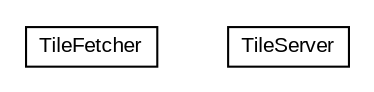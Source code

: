 #!/usr/local/bin/dot
#
# Class diagram 
# Generated by UMLGraph version R5_6-24-gf6e263 (http://www.umlgraph.org/)
#

digraph G {
	edge [fontname="arial",fontsize=10,labelfontname="arial",labelfontsize=10];
	node [fontname="arial",fontsize=10,shape=plaintext];
	nodesep=0.25;
	ranksep=0.5;
	// org.osmdroid.server.jdk.TileFetcher
	c34283 [label=<<table title="org.osmdroid.server.jdk.TileFetcher" border="0" cellborder="1" cellspacing="0" cellpadding="2" port="p" href="./TileFetcher.html">
		<tr><td><table border="0" cellspacing="0" cellpadding="1">
<tr><td align="center" balign="center"> TileFetcher </td></tr>
		</table></td></tr>
		</table>>, URL="./TileFetcher.html", fontname="arial", fontcolor="black", fontsize=10.0];
	// org.osmdroid.server.jdk.TileServer
	c34284 [label=<<table title="org.osmdroid.server.jdk.TileServer" border="0" cellborder="1" cellspacing="0" cellpadding="2" port="p" href="./TileServer.html">
		<tr><td><table border="0" cellspacing="0" cellpadding="1">
<tr><td align="center" balign="center"> TileServer </td></tr>
		</table></td></tr>
		</table>>, URL="./TileServer.html", fontname="arial", fontcolor="black", fontsize=10.0];
}

